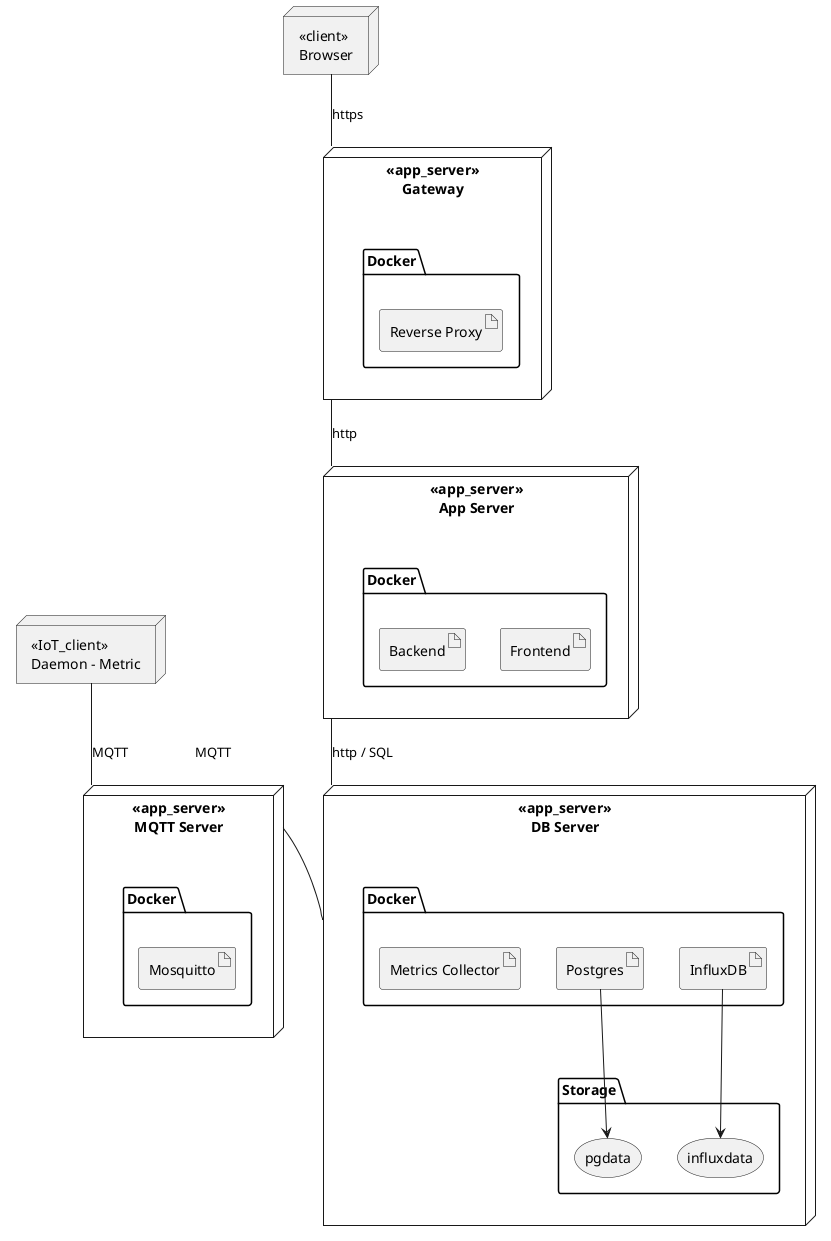 @startuml deployment

node browser [
    <<client>>
    Browser
]

node iot [
    <<IoT_client>>
    Daemon - Metric
]

node proxy as "<<app_server>>\nGateway" {
    package gateway_docker as "Docker" {
        artifact "Reverse Proxy"    
    }
}

node mqttserver as "<<app_server>>\nMQTT Server" {
    package mqtt_docker as "Docker" {
        artifact Mosquitto
    }
}

node appserver as "<<app_server>>\nApp Server" {
    package app_docker as "Docker" {
        artifact "Frontend"
        artifact "Backend"
    }
}

node dbserver as "<<app_server>>\nDB Server" {
    package db_docker as "Docker" {
        artifact Postgres
        artifact InfluxDB
        artifact "Metrics Collector"
    }

    package storage as "Storage" {
        storage pgdata
        storage influxdata
    }

    Postgres -down-> pgdata
    InfluxDB -down-> influxdata
}

browser -down- proxy : https
proxy -down- appserver : http
appserver -down- dbserver :  http / SQL
iot -down- mqttserver : MQTT
dbserver -left- mqttserver : MQTT

@enduml